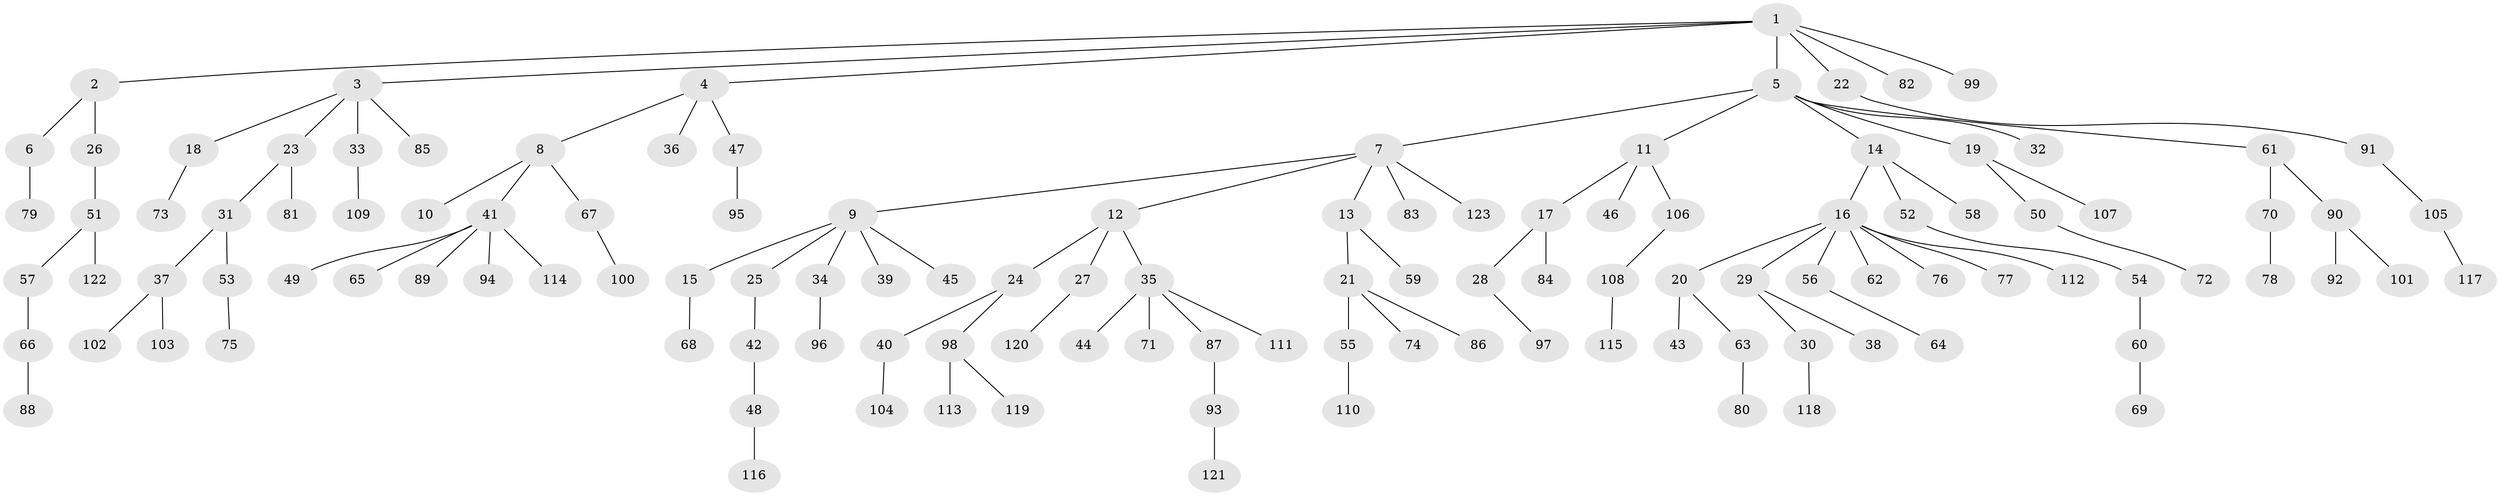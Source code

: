 // Generated by graph-tools (version 1.1) at 2025/36/03/09/25 02:36:30]
// undirected, 123 vertices, 122 edges
graph export_dot {
graph [start="1"]
  node [color=gray90,style=filled];
  1;
  2;
  3;
  4;
  5;
  6;
  7;
  8;
  9;
  10;
  11;
  12;
  13;
  14;
  15;
  16;
  17;
  18;
  19;
  20;
  21;
  22;
  23;
  24;
  25;
  26;
  27;
  28;
  29;
  30;
  31;
  32;
  33;
  34;
  35;
  36;
  37;
  38;
  39;
  40;
  41;
  42;
  43;
  44;
  45;
  46;
  47;
  48;
  49;
  50;
  51;
  52;
  53;
  54;
  55;
  56;
  57;
  58;
  59;
  60;
  61;
  62;
  63;
  64;
  65;
  66;
  67;
  68;
  69;
  70;
  71;
  72;
  73;
  74;
  75;
  76;
  77;
  78;
  79;
  80;
  81;
  82;
  83;
  84;
  85;
  86;
  87;
  88;
  89;
  90;
  91;
  92;
  93;
  94;
  95;
  96;
  97;
  98;
  99;
  100;
  101;
  102;
  103;
  104;
  105;
  106;
  107;
  108;
  109;
  110;
  111;
  112;
  113;
  114;
  115;
  116;
  117;
  118;
  119;
  120;
  121;
  122;
  123;
  1 -- 2;
  1 -- 3;
  1 -- 4;
  1 -- 5;
  1 -- 22;
  1 -- 82;
  1 -- 99;
  2 -- 6;
  2 -- 26;
  3 -- 18;
  3 -- 23;
  3 -- 33;
  3 -- 85;
  4 -- 8;
  4 -- 36;
  4 -- 47;
  5 -- 7;
  5 -- 11;
  5 -- 14;
  5 -- 19;
  5 -- 32;
  5 -- 61;
  6 -- 79;
  7 -- 9;
  7 -- 12;
  7 -- 13;
  7 -- 83;
  7 -- 123;
  8 -- 10;
  8 -- 41;
  8 -- 67;
  9 -- 15;
  9 -- 25;
  9 -- 34;
  9 -- 39;
  9 -- 45;
  11 -- 17;
  11 -- 46;
  11 -- 106;
  12 -- 24;
  12 -- 27;
  12 -- 35;
  13 -- 21;
  13 -- 59;
  14 -- 16;
  14 -- 52;
  14 -- 58;
  15 -- 68;
  16 -- 20;
  16 -- 29;
  16 -- 56;
  16 -- 62;
  16 -- 76;
  16 -- 77;
  16 -- 112;
  17 -- 28;
  17 -- 84;
  18 -- 73;
  19 -- 50;
  19 -- 107;
  20 -- 43;
  20 -- 63;
  21 -- 55;
  21 -- 74;
  21 -- 86;
  22 -- 91;
  23 -- 31;
  23 -- 81;
  24 -- 40;
  24 -- 98;
  25 -- 42;
  26 -- 51;
  27 -- 120;
  28 -- 97;
  29 -- 30;
  29 -- 38;
  30 -- 118;
  31 -- 37;
  31 -- 53;
  33 -- 109;
  34 -- 96;
  35 -- 44;
  35 -- 71;
  35 -- 87;
  35 -- 111;
  37 -- 102;
  37 -- 103;
  40 -- 104;
  41 -- 49;
  41 -- 65;
  41 -- 89;
  41 -- 94;
  41 -- 114;
  42 -- 48;
  47 -- 95;
  48 -- 116;
  50 -- 72;
  51 -- 57;
  51 -- 122;
  52 -- 54;
  53 -- 75;
  54 -- 60;
  55 -- 110;
  56 -- 64;
  57 -- 66;
  60 -- 69;
  61 -- 70;
  61 -- 90;
  63 -- 80;
  66 -- 88;
  67 -- 100;
  70 -- 78;
  87 -- 93;
  90 -- 92;
  90 -- 101;
  91 -- 105;
  93 -- 121;
  98 -- 113;
  98 -- 119;
  105 -- 117;
  106 -- 108;
  108 -- 115;
}
